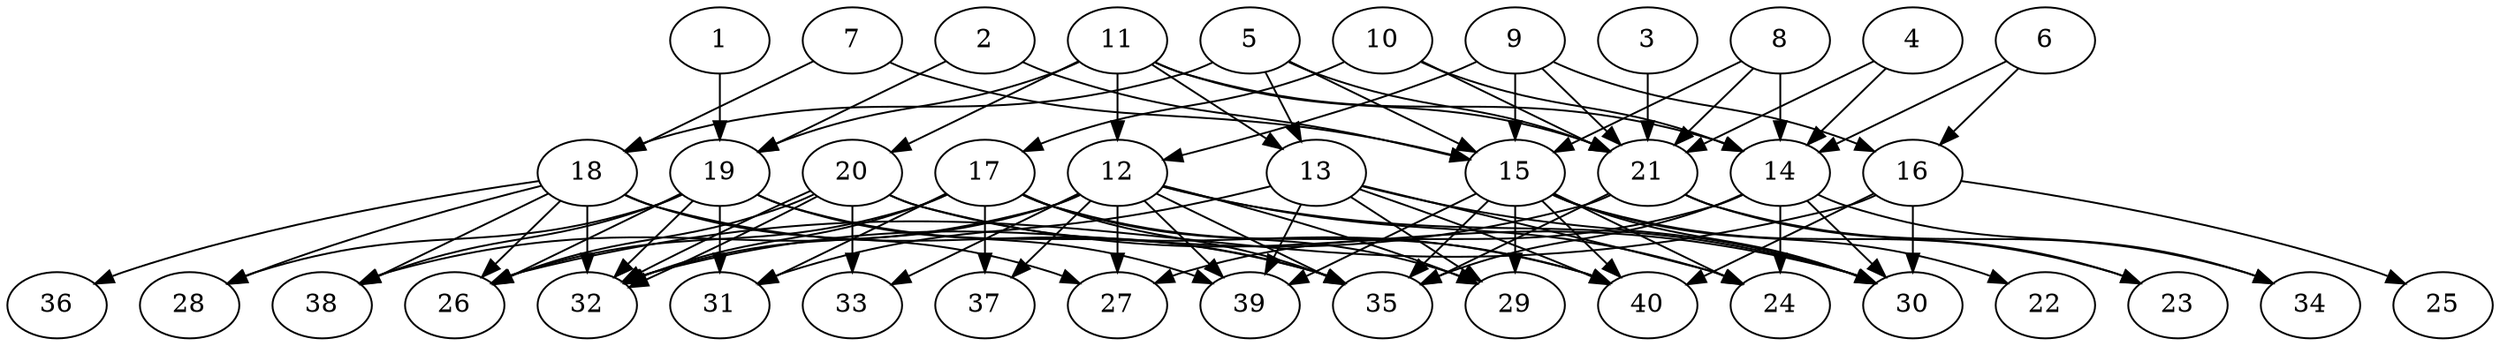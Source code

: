 // DAG (tier=3-complex, mode=data, n=40, ccr=0.526, fat=0.733, density=0.651, regular=0.221, jump=0.291, mindata=4194304, maxdata=33554432)
// DAG automatically generated by daggen at Sun Aug 24 16:33:35 2025
// /home/ermia/Project/Environments/daggen/bin/daggen --dot --ccr 0.526 --fat 0.733 --regular 0.221 --density 0.651 --jump 0.291 --mindata 4194304 --maxdata 33554432 -n 40 
digraph G {
  1 [size="270665249488961011712", alpha="0.11", expect_size="135332624744480505856"]
  1 -> 19 [size ="334743115661312"]
  2 [size="6639922898280644608000", alpha="0.03", expect_size="3319961449140322304000"]
  2 -> 15 [size ="2826172576563200"]
  2 -> 19 [size ="2826172576563200"]
  3 [size="324128242253504128", alpha="0.00", expect_size="162064121126752064"]
  3 -> 21 [size ="5969856306348032"]
  4 [size="9598717457223260160", alpha="0.17", expect_size="4799358728611630080"]
  4 -> 14 [size ="7562839099179008"]
  4 -> 21 [size ="7562839099179008"]
  5 [size="97863388227558608", alpha="0.14", expect_size="48931694113779304"]
  5 -> 13 [size ="1714666782851072"]
  5 -> 15 [size ="1714666782851072"]
  5 -> 18 [size ="1714666782851072"]
  5 -> 21 [size ="1714666782851072"]
  6 [size="78554850146951584", alpha="0.09", expect_size="39277425073475792"]
  6 -> 14 [size ="5435457483571200"]
  6 -> 16 [size ="5435457483571200"]
  7 [size="12045160330207453184", alpha="0.11", expect_size="6022580165103726592"]
  7 -> 15 [size ="5815119304982528"]
  7 -> 18 [size ="5815119304982528"]
  8 [size="24148405369817341952", alpha="0.01", expect_size="12074202684908670976"]
  8 -> 14 [size ="8773440425164800"]
  8 -> 15 [size ="8773440425164800"]
  8 -> 21 [size ="8773440425164800"]
  9 [size="221759762578794348544", alpha="0.11", expect_size="110879881289397174272"]
  9 -> 12 [size ="293097300819968"]
  9 -> 15 [size ="293097300819968"]
  9 -> 16 [size ="293097300819968"]
  9 -> 21 [size ="293097300819968"]
  10 [size="7578916170440972288", alpha="0.10", expect_size="3789458085220486144"]
  10 -> 14 [size ="5084294716325888"]
  10 -> 17 [size ="5084294716325888"]
  10 -> 21 [size ="5084294716325888"]
  11 [size="1727936062651200000", alpha="0.03", expect_size="863968031325600000"]
  11 -> 12 [size ="933673041920000"]
  11 -> 13 [size ="933673041920000"]
  11 -> 14 [size ="933673041920000"]
  11 -> 19 [size ="933673041920000"]
  11 -> 20 [size ="933673041920000"]
  11 -> 21 [size ="933673041920000"]
  12 [size="219385556484721504", alpha="0.05", expect_size="109692778242360752"]
  12 -> 24 [size ="7173543708065792"]
  12 -> 27 [size ="7173543708065792"]
  12 -> 29 [size ="7173543708065792"]
  12 -> 30 [size ="7173543708065792"]
  12 -> 32 [size ="7173543708065792"]
  12 -> 33 [size ="7173543708065792"]
  12 -> 35 [size ="7173543708065792"]
  12 -> 37 [size ="7173543708065792"]
  12 -> 38 [size ="7173543708065792"]
  12 -> 39 [size ="7173543708065792"]
  13 [size="2640648607824667648", alpha="0.00", expect_size="1320324303912333824"]
  13 -> 24 [size ="1230613357002752"]
  13 -> 29 [size ="1230613357002752"]
  13 -> 30 [size ="1230613357002752"]
  13 -> 31 [size ="1230613357002752"]
  13 -> 39 [size ="1230613357002752"]
  13 -> 40 [size ="1230613357002752"]
  14 [size="279300541098195904", alpha="0.11", expect_size="139650270549097952"]
  14 -> 24 [size ="5942139473100800"]
  14 -> 27 [size ="5942139473100800"]
  14 -> 30 [size ="5942139473100800"]
  14 -> 34 [size ="5942139473100800"]
  14 -> 35 [size ="5942139473100800"]
  15 [size="85532456819941088", alpha="0.06", expect_size="42766228409970544"]
  15 -> 22 [size ="1369883518435328"]
  15 -> 23 [size ="1369883518435328"]
  15 -> 24 [size ="1369883518435328"]
  15 -> 29 [size ="1369883518435328"]
  15 -> 30 [size ="1369883518435328"]
  15 -> 35 [size ="1369883518435328"]
  15 -> 39 [size ="1369883518435328"]
  15 -> 40 [size ="1369883518435328"]
  16 [size="14129856412642158592", alpha="0.18", expect_size="7064928206321079296"]
  16 -> 25 [size ="6300589818380288"]
  16 -> 26 [size ="6300589818380288"]
  16 -> 30 [size ="6300589818380288"]
  16 -> 40 [size ="6300589818380288"]
  17 [size="12791214892510371840", alpha="0.07", expect_size="6395607446255185920"]
  17 -> 26 [size ="4267519980339200"]
  17 -> 29 [size ="4267519980339200"]
  17 -> 31 [size ="4267519980339200"]
  17 -> 32 [size ="4267519980339200"]
  17 -> 35 [size ="4267519980339200"]
  17 -> 37 [size ="4267519980339200"]
  17 -> 40 [size ="4267519980339200"]
  18 [size="29507400346723396", alpha="0.11", expect_size="14753700173361698"]
  18 -> 26 [size ="1672710589513728"]
  18 -> 27 [size ="1672710589513728"]
  18 -> 28 [size ="1672710589513728"]
  18 -> 32 [size ="1672710589513728"]
  18 -> 35 [size ="1672710589513728"]
  18 -> 36 [size ="1672710589513728"]
  18 -> 38 [size ="1672710589513728"]
  19 [size="152193677768504192", alpha="0.12", expect_size="76096838884252096"]
  19 -> 26 [size ="5332599257956352"]
  19 -> 28 [size ="5332599257956352"]
  19 -> 31 [size ="5332599257956352"]
  19 -> 32 [size ="5332599257956352"]
  19 -> 35 [size ="5332599257956352"]
  19 -> 38 [size ="5332599257956352"]
  19 -> 39 [size ="5332599257956352"]
  20 [size="271586780847871712", alpha="0.01", expect_size="135793390423935856"]
  20 -> 26 [size ="5746853106679808"]
  20 -> 30 [size ="5746853106679808"]
  20 -> 32 [size ="5746853106679808"]
  20 -> 32 [size ="5746853106679808"]
  20 -> 33 [size ="5746853106679808"]
  20 -> 40 [size ="5746853106679808"]
  21 [size="3438684416430309376000", alpha="0.03", expect_size="1719342208215154688000"]
  21 -> 23 [size ="1822572727500800"]
  21 -> 32 [size ="1822572727500800"]
  21 -> 34 [size ="1822572727500800"]
  21 -> 35 [size ="1822572727500800"]
  22 [size="6303902239698190336000", alpha="0.16", expect_size="3151951119849095168000"]
  23 [size="170232839124033568", alpha="0.07", expect_size="85116419562016784"]
  24 [size="4451605237321996800", alpha="0.03", expect_size="2225802618660998400"]
  25 [size="3594244000217716228096", alpha="0.15", expect_size="1797122000108858114048"]
  26 [size="23036943286015803523072", alpha="0.11", expect_size="11518471643007901761536"]
  27 [size="17226092554971946942464", alpha="0.10", expect_size="8613046277485973471232"]
  28 [size="2281109717334248704", alpha="0.02", expect_size="1140554858667124352"]
  29 [size="272769775157296064", alpha="0.06", expect_size="136384887578648032"]
  30 [size="2131625344006457344", alpha="0.14", expect_size="1065812672003228672"]
  31 [size="5133636068900449280", alpha="0.06", expect_size="2566818034450224640"]
  32 [size="10090959583587019522048", alpha="0.19", expect_size="5045479791793509761024"]
  33 [size="24015213452058165248", alpha="0.15", expect_size="12007606726029082624"]
  34 [size="2494349964343053910016", alpha="0.01", expect_size="1247174982171526955008"]
  35 [size="5850173991979567", alpha="0.14", expect_size="2925086995989783"]
  36 [size="43784584809364016", alpha="0.07", expect_size="21892292404682008"]
  37 [size="2726143532618643456", alpha="0.19", expect_size="1363071766309321728"]
  38 [size="425877593972439168", alpha="0.16", expect_size="212938796986219584"]
  39 [size="343186122852649152", alpha="0.09", expect_size="171593061426324576"]
  40 [size="35641535765174527459328", alpha="0.18", expect_size="17820767882587263729664"]
}